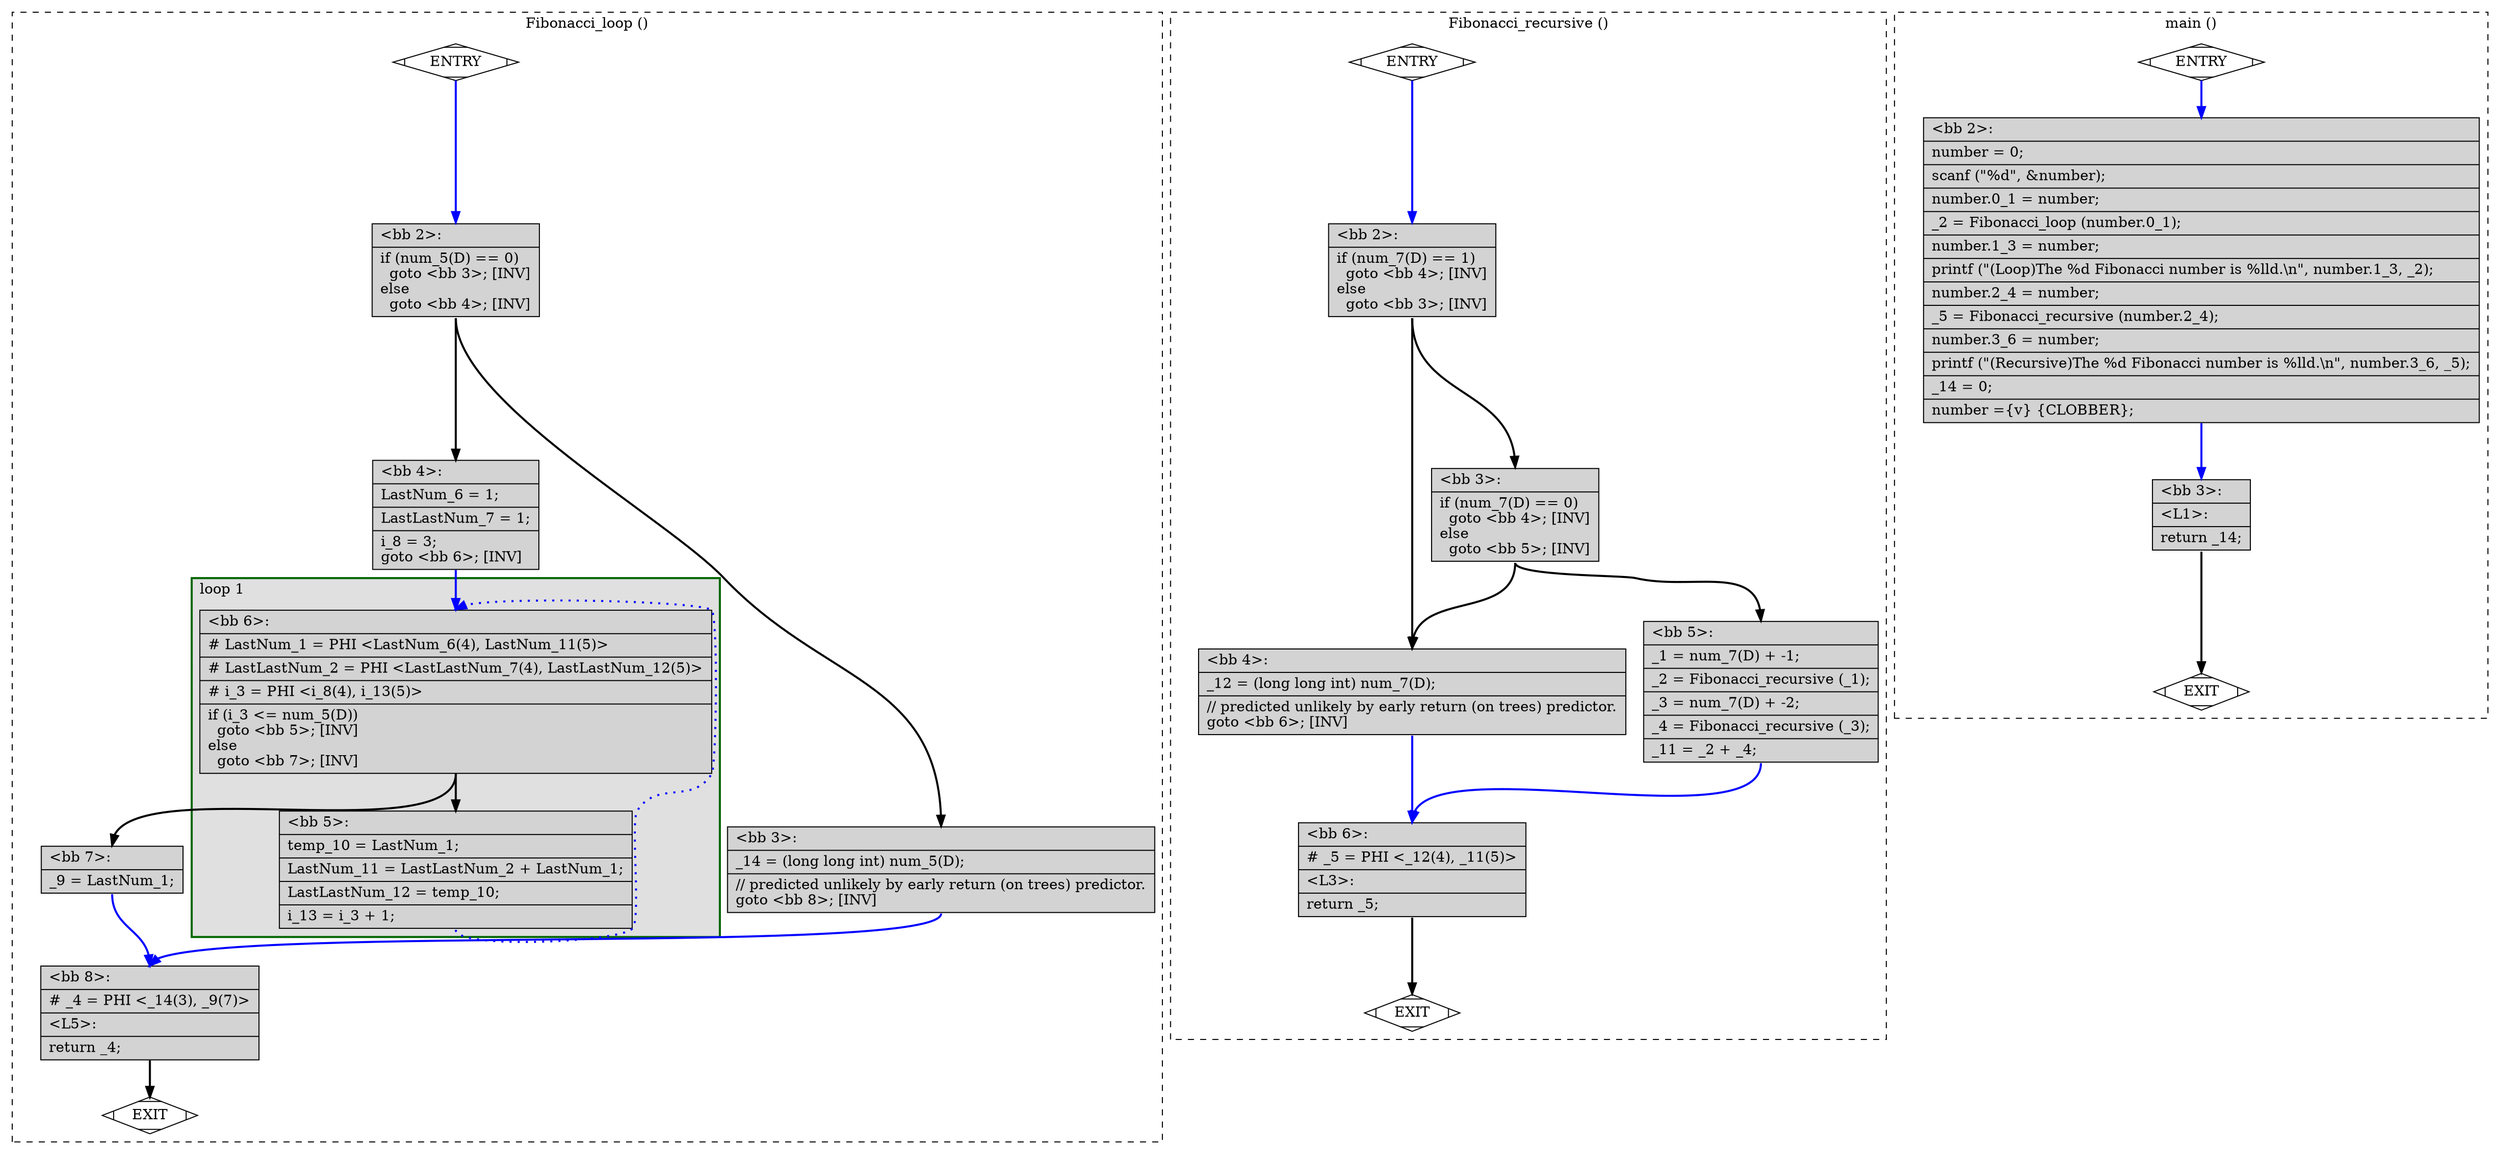 digraph "a-main.c.052t.local-fnsummary2" {
overlap=false;
subgraph "cluster_Fibonacci_loop" {
	style="dashed";
	color="black";
	label="Fibonacci_loop ()";
	subgraph cluster_1_1 {
	style="filled";
	color="darkgreen";
	fillcolor="grey88";
	label="loop 1";
	labeljust=l;
	penwidth=2;
	fn_1_basic_block_6 [shape=record,style=filled,fillcolor=lightgrey,label="{\<bb\ 6\>:\l\
|#\ LastNum_1\ =\ PHI\ \<LastNum_6(4),\ LastNum_11(5)\>\l\
|#\ LastLastNum_2\ =\ PHI\ \<LastLastNum_7(4),\ LastLastNum_12(5)\>\l\
|#\ i_3\ =\ PHI\ \<i_8(4),\ i_13(5)\>\l\
|if\ (i_3\ \<=\ num_5(D))\l\
\ \ goto\ \<bb\ 5\>;\ [INV]\l\
else\l\
\ \ goto\ \<bb\ 7\>;\ [INV]\l\
}"];

	fn_1_basic_block_5 [shape=record,style=filled,fillcolor=lightgrey,label="{\<bb\ 5\>:\l\
|temp_10\ =\ LastNum_1;\l\
|LastNum_11\ =\ LastLastNum_2\ +\ LastNum_1;\l\
|LastLastNum_12\ =\ temp_10;\l\
|i_13\ =\ i_3\ +\ 1;\l\
}"];

	}
	fn_1_basic_block_0 [shape=Mdiamond,style=filled,fillcolor=white,label="ENTRY"];

	fn_1_basic_block_1 [shape=Mdiamond,style=filled,fillcolor=white,label="EXIT"];

	fn_1_basic_block_2 [shape=record,style=filled,fillcolor=lightgrey,label="{\<bb\ 2\>:\l\
|if\ (num_5(D)\ ==\ 0)\l\
\ \ goto\ \<bb\ 3\>;\ [INV]\l\
else\l\
\ \ goto\ \<bb\ 4\>;\ [INV]\l\
}"];

	fn_1_basic_block_3 [shape=record,style=filled,fillcolor=lightgrey,label="{\<bb\ 3\>:\l\
|_14\ =\ (long\ long\ int)\ num_5(D);\l\
|//\ predicted\ unlikely\ by\ early\ return\ (on\ trees)\ predictor.\l\
goto\ \<bb\ 8\>;\ [INV]\l\
}"];

	fn_1_basic_block_4 [shape=record,style=filled,fillcolor=lightgrey,label="{\<bb\ 4\>:\l\
|LastNum_6\ =\ 1;\l\
|LastLastNum_7\ =\ 1;\l\
|i_8\ =\ 3;\l\
goto\ \<bb\ 6\>;\ [INV]\l\
}"];

	fn_1_basic_block_7 [shape=record,style=filled,fillcolor=lightgrey,label="{\<bb\ 7\>:\l\
|_9\ =\ LastNum_1;\l\
}"];

	fn_1_basic_block_8 [shape=record,style=filled,fillcolor=lightgrey,label="{\<bb\ 8\>:\l\
|#\ _4\ =\ PHI\ \<_14(3),\ _9(7)\>\l\
|\<L5\>:\l\
|return\ _4;\l\
}"];

	fn_1_basic_block_0:s -> fn_1_basic_block_2:n [style="solid,bold",color=blue,weight=100,constraint=true];
	fn_1_basic_block_2:s -> fn_1_basic_block_3:n [style="solid,bold",color=black,weight=10,constraint=true];
	fn_1_basic_block_2:s -> fn_1_basic_block_4:n [style="solid,bold",color=black,weight=10,constraint=true];
	fn_1_basic_block_3:s -> fn_1_basic_block_8:n [style="solid,bold",color=blue,weight=100,constraint=true];
	fn_1_basic_block_4:s -> fn_1_basic_block_6:n [style="solid,bold",color=blue,weight=100,constraint=true];
	fn_1_basic_block_5:s -> fn_1_basic_block_6:n [style="dotted,bold",color=blue,weight=10,constraint=false];
	fn_1_basic_block_6:s -> fn_1_basic_block_5:n [style="solid,bold",color=black,weight=10,constraint=true];
	fn_1_basic_block_6:s -> fn_1_basic_block_7:n [style="solid,bold",color=black,weight=10,constraint=true];
	fn_1_basic_block_7:s -> fn_1_basic_block_8:n [style="solid,bold",color=blue,weight=100,constraint=true];
	fn_1_basic_block_8:s -> fn_1_basic_block_1:n [style="solid,bold",color=black,weight=10,constraint=true];
	fn_1_basic_block_0:s -> fn_1_basic_block_1:n [style="invis",constraint=true];
}
subgraph "cluster_Fibonacci_recursive" {
	style="dashed";
	color="black";
	label="Fibonacci_recursive ()";
	fn_2_basic_block_0 [shape=Mdiamond,style=filled,fillcolor=white,label="ENTRY"];

	fn_2_basic_block_1 [shape=Mdiamond,style=filled,fillcolor=white,label="EXIT"];

	fn_2_basic_block_2 [shape=record,style=filled,fillcolor=lightgrey,label="{\<bb\ 2\>:\l\
|if\ (num_7(D)\ ==\ 1)\l\
\ \ goto\ \<bb\ 4\>;\ [INV]\l\
else\l\
\ \ goto\ \<bb\ 3\>;\ [INV]\l\
}"];

	fn_2_basic_block_3 [shape=record,style=filled,fillcolor=lightgrey,label="{\<bb\ 3\>:\l\
|if\ (num_7(D)\ ==\ 0)\l\
\ \ goto\ \<bb\ 4\>;\ [INV]\l\
else\l\
\ \ goto\ \<bb\ 5\>;\ [INV]\l\
}"];

	fn_2_basic_block_4 [shape=record,style=filled,fillcolor=lightgrey,label="{\<bb\ 4\>:\l\
|_12\ =\ (long\ long\ int)\ num_7(D);\l\
|//\ predicted\ unlikely\ by\ early\ return\ (on\ trees)\ predictor.\l\
goto\ \<bb\ 6\>;\ [INV]\l\
}"];

	fn_2_basic_block_5 [shape=record,style=filled,fillcolor=lightgrey,label="{\<bb\ 5\>:\l\
|_1\ =\ num_7(D)\ +\ -1;\l\
|_2\ =\ Fibonacci_recursive\ (_1);\l\
|_3\ =\ num_7(D)\ +\ -2;\l\
|_4\ =\ Fibonacci_recursive\ (_3);\l\
|_11\ =\ _2\ +\ _4;\l\
}"];

	fn_2_basic_block_6 [shape=record,style=filled,fillcolor=lightgrey,label="{\<bb\ 6\>:\l\
|#\ _5\ =\ PHI\ \<_12(4),\ _11(5)\>\l\
|\<L3\>:\l\
|return\ _5;\l\
}"];

	fn_2_basic_block_0:s -> fn_2_basic_block_2:n [style="solid,bold",color=blue,weight=100,constraint=true];
	fn_2_basic_block_2:s -> fn_2_basic_block_4:n [style="solid,bold",color=black,weight=10,constraint=true];
	fn_2_basic_block_2:s -> fn_2_basic_block_3:n [style="solid,bold",color=black,weight=10,constraint=true];
	fn_2_basic_block_3:s -> fn_2_basic_block_4:n [style="solid,bold",color=black,weight=10,constraint=true];
	fn_2_basic_block_3:s -> fn_2_basic_block_5:n [style="solid,bold",color=black,weight=10,constraint=true];
	fn_2_basic_block_4:s -> fn_2_basic_block_6:n [style="solid,bold",color=blue,weight=100,constraint=true];
	fn_2_basic_block_5:s -> fn_2_basic_block_6:n [style="solid,bold",color=blue,weight=100,constraint=true];
	fn_2_basic_block_6:s -> fn_2_basic_block_1:n [style="solid,bold",color=black,weight=10,constraint=true];
	fn_2_basic_block_0:s -> fn_2_basic_block_1:n [style="invis",constraint=true];
}
subgraph "cluster_main" {
	style="dashed";
	color="black";
	label="main ()";
	fn_0_basic_block_0 [shape=Mdiamond,style=filled,fillcolor=white,label="ENTRY"];

	fn_0_basic_block_1 [shape=Mdiamond,style=filled,fillcolor=white,label="EXIT"];

	fn_0_basic_block_2 [shape=record,style=filled,fillcolor=lightgrey,label="{\<bb\ 2\>:\l\
|number\ =\ 0;\l\
|scanf\ (\"%d\",\ &number);\l\
|number.0_1\ =\ number;\l\
|_2\ =\ Fibonacci_loop\ (number.0_1);\l\
|number.1_3\ =\ number;\l\
|printf\ (\"(Loop)The\ %d\ Fibonacci\ number\ is\ %lld.\\n\",\ number.1_3,\ _2);\l\
|number.2_4\ =\ number;\l\
|_5\ =\ Fibonacci_recursive\ (number.2_4);\l\
|number.3_6\ =\ number;\l\
|printf\ (\"(Recursive)The\ %d\ Fibonacci\ number\ is\ %lld.\\n\",\ number.3_6,\ _5);\l\
|_14\ =\ 0;\l\
|number\ =\{v\}\ \{CLOBBER\};\l\
}"];

	fn_0_basic_block_3 [shape=record,style=filled,fillcolor=lightgrey,label="{\<bb\ 3\>:\l\
|\<L1\>:\l\
|return\ _14;\l\
}"];

	fn_0_basic_block_0:s -> fn_0_basic_block_2:n [style="solid,bold",color=blue,weight=100,constraint=true];
	fn_0_basic_block_2:s -> fn_0_basic_block_3:n [style="solid,bold",color=blue,weight=100,constraint=true];
	fn_0_basic_block_3:s -> fn_0_basic_block_1:n [style="solid,bold",color=black,weight=10,constraint=true];
	fn_0_basic_block_0:s -> fn_0_basic_block_1:n [style="invis",constraint=true];
}
}
